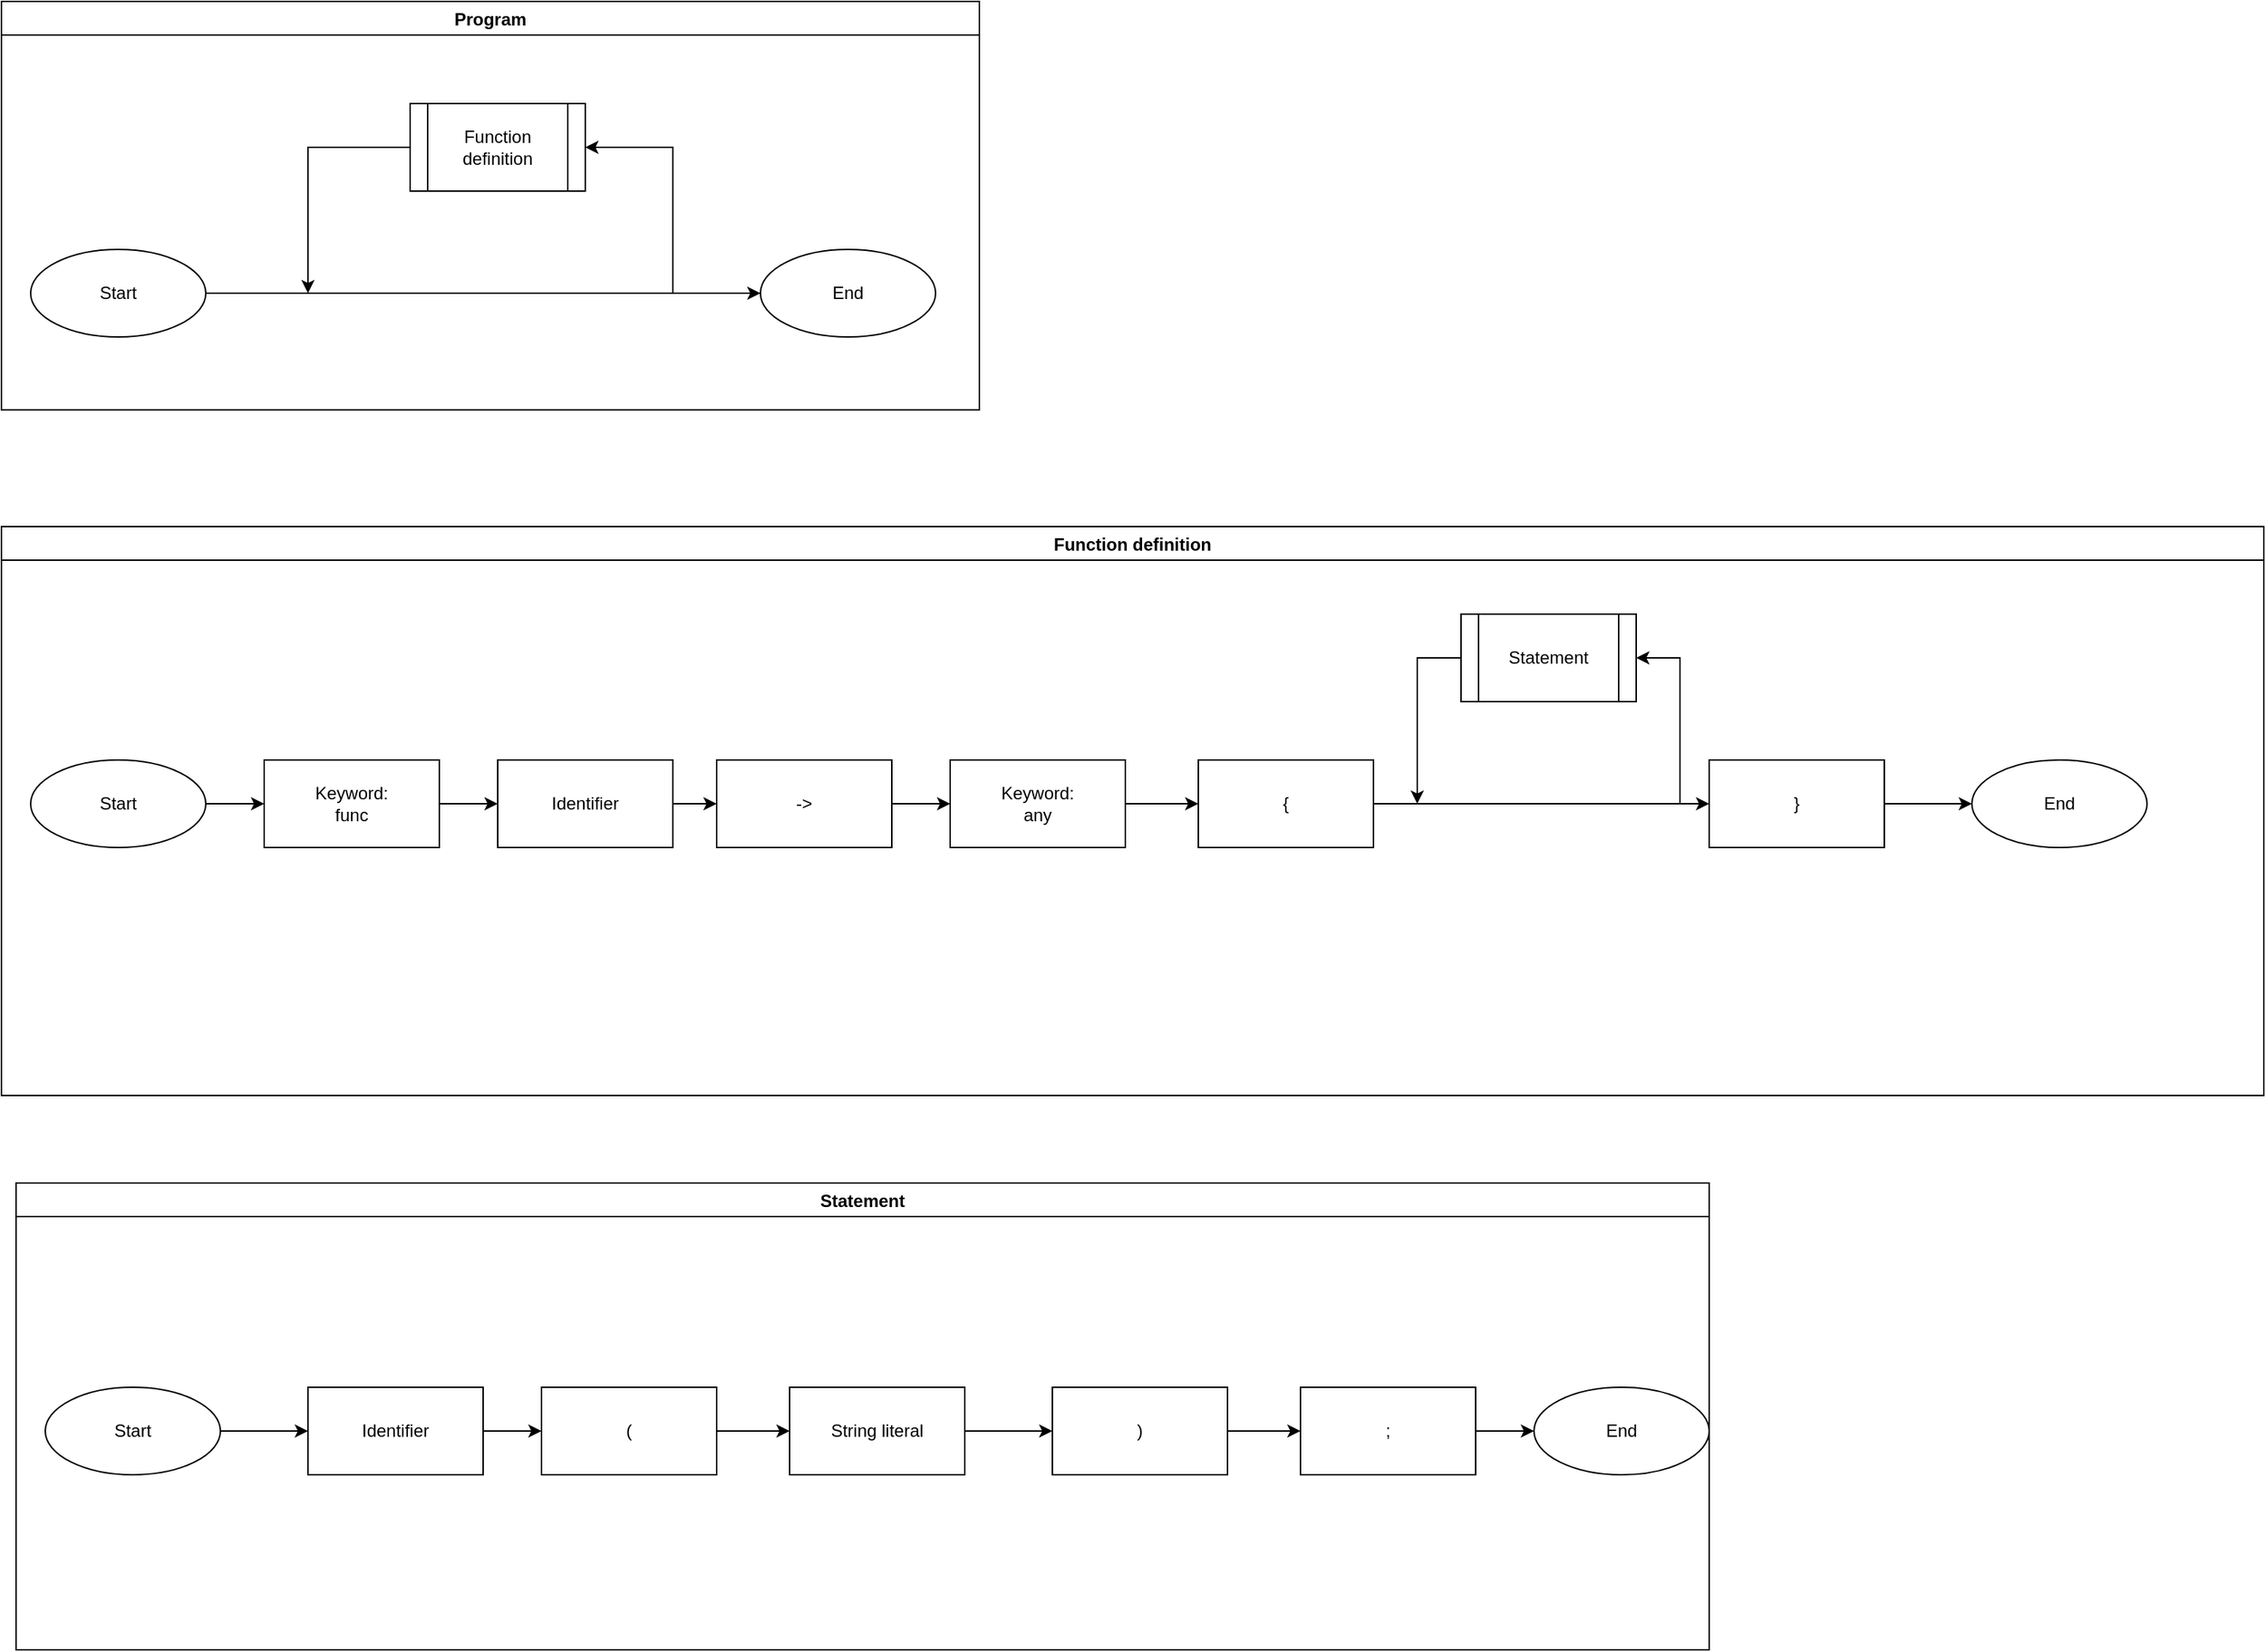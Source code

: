 <mxfile version="17.2.4" type="device"><diagram id="M0PS-NhBc5Xg16uzbU9-" name="Page-1"><mxGraphModel dx="1422" dy="1305" grid="1" gridSize="10" guides="1" tooltips="1" connect="1" arrows="1" fold="1" page="0" pageScale="1" pageWidth="850" pageHeight="1100" math="0" shadow="0"><root><mxCell id="0"/><mxCell id="1" parent="0"/><mxCell id="LTU67oCCIknFaefxPLlb-7" value="Program" style="swimlane;" vertex="1" parent="1"><mxGeometry x="80" y="-130" width="670" height="280" as="geometry"/></mxCell><mxCell id="yKQ0YBJezW6EJ5LA8lcD-2" value="Start" style="ellipse;whiteSpace=wrap;html=1;" parent="LTU67oCCIknFaefxPLlb-7" vertex="1"><mxGeometry x="20" y="170" width="120" height="60" as="geometry"/></mxCell><mxCell id="yKQ0YBJezW6EJ5LA8lcD-3" value="End" style="ellipse;whiteSpace=wrap;html=1;" parent="LTU67oCCIknFaefxPLlb-7" vertex="1"><mxGeometry x="520" y="170" width="120" height="60" as="geometry"/></mxCell><mxCell id="LTU67oCCIknFaefxPLlb-2" style="edgeStyle=orthogonalEdgeStyle;rounded=0;orthogonalLoop=1;jettySize=auto;html=1;exitX=1;exitY=0.5;exitDx=0;exitDy=0;" edge="1" parent="LTU67oCCIknFaefxPLlb-7" source="yKQ0YBJezW6EJ5LA8lcD-2" target="yKQ0YBJezW6EJ5LA8lcD-3"><mxGeometry relative="1" as="geometry"/></mxCell><mxCell id="LTU67oCCIknFaefxPLlb-4" style="edgeStyle=elbowEdgeStyle;rounded=0;orthogonalLoop=1;jettySize=auto;html=1;exitX=0;exitY=0.5;exitDx=0;exitDy=0;elbow=vertical;" edge="1" parent="LTU67oCCIknFaefxPLlb-7" source="LTU67oCCIknFaefxPLlb-1"><mxGeometry relative="1" as="geometry"><mxPoint x="210" y="200" as="targetPoint"/><Array as="points"><mxPoint x="160" y="100"/><mxPoint x="270" y="100"/></Array></mxGeometry></mxCell><mxCell id="LTU67oCCIknFaefxPLlb-1" value="Function&lt;br&gt;definition" style="shape=process;whiteSpace=wrap;html=1;backgroundOutline=1;" vertex="1" parent="LTU67oCCIknFaefxPLlb-7"><mxGeometry x="280" y="70" width="120" height="60" as="geometry"/></mxCell><mxCell id="LTU67oCCIknFaefxPLlb-3" value="" style="endArrow=classic;html=1;rounded=0;entryX=1;entryY=0.5;entryDx=0;entryDy=0;edgeStyle=elbowEdgeStyle;" edge="1" parent="LTU67oCCIknFaefxPLlb-7" target="LTU67oCCIknFaefxPLlb-1"><mxGeometry width="50" height="50" relative="1" as="geometry"><mxPoint x="460" y="200" as="sourcePoint"/><mxPoint x="500" y="110" as="targetPoint"/><Array as="points"><mxPoint x="460" y="150"/></Array></mxGeometry></mxCell><mxCell id="LTU67oCCIknFaefxPLlb-8" value="Function definition" style="swimlane;" vertex="1" parent="1"><mxGeometry x="80" y="230" width="1550" height="390" as="geometry"/></mxCell><mxCell id="LTU67oCCIknFaefxPLlb-30" value="" style="edgeStyle=elbowEdgeStyle;rounded=0;orthogonalLoop=1;jettySize=auto;html=1;" edge="1" parent="LTU67oCCIknFaefxPLlb-8" source="LTU67oCCIknFaefxPLlb-9" target="LTU67oCCIknFaefxPLlb-15"><mxGeometry relative="1" as="geometry"/></mxCell><mxCell id="LTU67oCCIknFaefxPLlb-9" value="Start" style="ellipse;whiteSpace=wrap;html=1;" vertex="1" parent="LTU67oCCIknFaefxPLlb-8"><mxGeometry x="20" y="160" width="120" height="60" as="geometry"/></mxCell><mxCell id="LTU67oCCIknFaefxPLlb-10" value="End" style="ellipse;whiteSpace=wrap;html=1;" vertex="1" parent="LTU67oCCIknFaefxPLlb-8"><mxGeometry x="1350" y="160" width="120" height="60" as="geometry"/></mxCell><mxCell id="LTU67oCCIknFaefxPLlb-17" value="" style="edgeStyle=elbowEdgeStyle;rounded=0;orthogonalLoop=1;jettySize=auto;elbow=vertical;html=1;" edge="1" parent="LTU67oCCIknFaefxPLlb-8" source="LTU67oCCIknFaefxPLlb-15" target="LTU67oCCIknFaefxPLlb-16"><mxGeometry relative="1" as="geometry"/></mxCell><mxCell id="LTU67oCCIknFaefxPLlb-15" value="Keyword:&lt;br&gt;func" style="rounded=0;whiteSpace=wrap;html=1;" vertex="1" parent="LTU67oCCIknFaefxPLlb-8"><mxGeometry x="180" y="160" width="120" height="60" as="geometry"/></mxCell><mxCell id="LTU67oCCIknFaefxPLlb-19" value="" style="edgeStyle=elbowEdgeStyle;rounded=0;orthogonalLoop=1;jettySize=auto;elbow=vertical;html=1;" edge="1" parent="LTU67oCCIknFaefxPLlb-8" source="LTU67oCCIknFaefxPLlb-16" target="LTU67oCCIknFaefxPLlb-18"><mxGeometry relative="1" as="geometry"/></mxCell><mxCell id="LTU67oCCIknFaefxPLlb-16" value="Identifier" style="rounded=0;whiteSpace=wrap;html=1;" vertex="1" parent="LTU67oCCIknFaefxPLlb-8"><mxGeometry x="340" y="160" width="120" height="60" as="geometry"/></mxCell><mxCell id="LTU67oCCIknFaefxPLlb-21" value="" style="edgeStyle=elbowEdgeStyle;rounded=0;orthogonalLoop=1;jettySize=auto;elbow=vertical;html=1;" edge="1" parent="LTU67oCCIknFaefxPLlb-8" source="LTU67oCCIknFaefxPLlb-18" target="LTU67oCCIknFaefxPLlb-20"><mxGeometry relative="1" as="geometry"/></mxCell><mxCell id="LTU67oCCIknFaefxPLlb-18" value="-&amp;gt;" style="rounded=0;whiteSpace=wrap;html=1;" vertex="1" parent="LTU67oCCIknFaefxPLlb-8"><mxGeometry x="490" y="160" width="120" height="60" as="geometry"/></mxCell><mxCell id="LTU67oCCIknFaefxPLlb-42" value="" style="edgeStyle=elbowEdgeStyle;rounded=0;orthogonalLoop=1;jettySize=auto;html=1;" edge="1" parent="LTU67oCCIknFaefxPLlb-8" source="LTU67oCCIknFaefxPLlb-20" target="LTU67oCCIknFaefxPLlb-22"><mxGeometry relative="1" as="geometry"/></mxCell><mxCell id="LTU67oCCIknFaefxPLlb-20" value="Keyword:&lt;br&gt;any" style="rounded=0;whiteSpace=wrap;html=1;" vertex="1" parent="LTU67oCCIknFaefxPLlb-8"><mxGeometry x="650" y="160" width="120" height="60" as="geometry"/></mxCell><mxCell id="LTU67oCCIknFaefxPLlb-25" style="edgeStyle=elbowEdgeStyle;rounded=0;orthogonalLoop=1;jettySize=auto;elbow=vertical;html=1;exitX=1;exitY=0.5;exitDx=0;exitDy=0;" edge="1" parent="LTU67oCCIknFaefxPLlb-8" source="LTU67oCCIknFaefxPLlb-22" target="LTU67oCCIknFaefxPLlb-24"><mxGeometry relative="1" as="geometry"/></mxCell><mxCell id="LTU67oCCIknFaefxPLlb-22" value="{" style="rounded=0;whiteSpace=wrap;html=1;" vertex="1" parent="LTU67oCCIknFaefxPLlb-8"><mxGeometry x="820" y="160" width="120" height="60" as="geometry"/></mxCell><mxCell id="LTU67oCCIknFaefxPLlb-23" value="Statement" style="shape=process;whiteSpace=wrap;html=1;backgroundOutline=1;" vertex="1" parent="LTU67oCCIknFaefxPLlb-8"><mxGeometry x="1000" y="60" width="120" height="60" as="geometry"/></mxCell><mxCell id="LTU67oCCIknFaefxPLlb-28" value="" style="edgeStyle=elbowEdgeStyle;rounded=0;orthogonalLoop=1;jettySize=auto;html=1;" edge="1" parent="LTU67oCCIknFaefxPLlb-8" source="LTU67oCCIknFaefxPLlb-24" target="LTU67oCCIknFaefxPLlb-10"><mxGeometry relative="1" as="geometry"/></mxCell><mxCell id="LTU67oCCIknFaefxPLlb-24" value="}" style="rounded=0;whiteSpace=wrap;html=1;" vertex="1" parent="LTU67oCCIknFaefxPLlb-8"><mxGeometry x="1170" y="160" width="120" height="60" as="geometry"/></mxCell><mxCell id="LTU67oCCIknFaefxPLlb-26" value="" style="endArrow=classic;html=1;rounded=0;entryX=1;entryY=0.5;entryDx=0;entryDy=0;edgeStyle=elbowEdgeStyle;" edge="1" parent="LTU67oCCIknFaefxPLlb-8" target="LTU67oCCIknFaefxPLlb-23"><mxGeometry width="50" height="50" relative="1" as="geometry"><mxPoint x="1150" y="190" as="sourcePoint"/><mxPoint x="1020" y="140" as="targetPoint"/><Array as="points"><mxPoint x="1150" y="140"/></Array></mxGeometry></mxCell><mxCell id="LTU67oCCIknFaefxPLlb-27" value="" style="endArrow=classic;html=1;rounded=0;exitX=0;exitY=0.5;exitDx=0;exitDy=0;edgeStyle=elbowEdgeStyle;" edge="1" parent="LTU67oCCIknFaefxPLlb-8" source="LTU67oCCIknFaefxPLlb-23"><mxGeometry width="50" height="50" relative="1" as="geometry"><mxPoint x="990" y="200" as="sourcePoint"/><mxPoint x="970" y="190" as="targetPoint"/><Array as="points"><mxPoint x="970" y="140"/></Array></mxGeometry></mxCell><mxCell id="LTU67oCCIknFaefxPLlb-29" value="Statement" style="swimlane;" vertex="1" parent="1"><mxGeometry x="90" y="680" width="1160" height="320" as="geometry"/></mxCell><mxCell id="LTU67oCCIknFaefxPLlb-37" value="" style="edgeStyle=elbowEdgeStyle;rounded=0;orthogonalLoop=1;jettySize=auto;html=1;" edge="1" parent="LTU67oCCIknFaefxPLlb-29" source="LTU67oCCIknFaefxPLlb-31" target="LTU67oCCIknFaefxPLlb-33"><mxGeometry relative="1" as="geometry"/></mxCell><mxCell id="LTU67oCCIknFaefxPLlb-31" value="Start" style="ellipse;whiteSpace=wrap;html=1;" vertex="1" parent="LTU67oCCIknFaefxPLlb-29"><mxGeometry x="20" y="140" width="120" height="60" as="geometry"/></mxCell><mxCell id="LTU67oCCIknFaefxPLlb-38" value="" style="edgeStyle=elbowEdgeStyle;rounded=0;orthogonalLoop=1;jettySize=auto;html=1;" edge="1" parent="LTU67oCCIknFaefxPLlb-29" source="LTU67oCCIknFaefxPLlb-33" target="LTU67oCCIknFaefxPLlb-34"><mxGeometry relative="1" as="geometry"/></mxCell><mxCell id="LTU67oCCIknFaefxPLlb-33" value="Identifier" style="rounded=0;whiteSpace=wrap;html=1;" vertex="1" parent="LTU67oCCIknFaefxPLlb-29"><mxGeometry x="200" y="140" width="120" height="60" as="geometry"/></mxCell><mxCell id="LTU67oCCIknFaefxPLlb-39" value="" style="edgeStyle=elbowEdgeStyle;rounded=0;orthogonalLoop=1;jettySize=auto;html=1;" edge="1" parent="LTU67oCCIknFaefxPLlb-29" source="LTU67oCCIknFaefxPLlb-34" target="LTU67oCCIknFaefxPLlb-36"><mxGeometry relative="1" as="geometry"/></mxCell><mxCell id="LTU67oCCIknFaefxPLlb-34" value="(" style="rounded=0;whiteSpace=wrap;html=1;" vertex="1" parent="LTU67oCCIknFaefxPLlb-29"><mxGeometry x="360" y="140" width="120" height="60" as="geometry"/></mxCell><mxCell id="LTU67oCCIknFaefxPLlb-41" value="" style="edgeStyle=elbowEdgeStyle;rounded=0;orthogonalLoop=1;jettySize=auto;html=1;" edge="1" parent="LTU67oCCIknFaefxPLlb-29" source="LTU67oCCIknFaefxPLlb-35" target="LTU67oCCIknFaefxPLlb-44"><mxGeometry relative="1" as="geometry"><mxPoint x="880" y="170.0" as="targetPoint"/></mxGeometry></mxCell><mxCell id="LTU67oCCIknFaefxPLlb-35" value=")" style="rounded=0;whiteSpace=wrap;html=1;" vertex="1" parent="LTU67oCCIknFaefxPLlb-29"><mxGeometry x="710" y="140" width="120" height="60" as="geometry"/></mxCell><mxCell id="LTU67oCCIknFaefxPLlb-36" value="String literal" style="rounded=0;whiteSpace=wrap;html=1;" vertex="1" parent="LTU67oCCIknFaefxPLlb-29"><mxGeometry x="530" y="140" width="120" height="60" as="geometry"/></mxCell><mxCell id="LTU67oCCIknFaefxPLlb-40" style="edgeStyle=elbowEdgeStyle;rounded=0;orthogonalLoop=1;jettySize=auto;html=1;" edge="1" parent="LTU67oCCIknFaefxPLlb-29" source="LTU67oCCIknFaefxPLlb-36" target="LTU67oCCIknFaefxPLlb-35"><mxGeometry relative="1" as="geometry"><mxPoint x="680" y="170" as="targetPoint"/></mxGeometry></mxCell><mxCell id="LTU67oCCIknFaefxPLlb-43" value="End" style="ellipse;whiteSpace=wrap;html=1;" vertex="1" parent="LTU67oCCIknFaefxPLlb-29"><mxGeometry x="1040" y="140" width="120" height="60" as="geometry"/></mxCell><mxCell id="LTU67oCCIknFaefxPLlb-45" value="" style="edgeStyle=elbowEdgeStyle;rounded=0;orthogonalLoop=1;jettySize=auto;html=1;" edge="1" parent="LTU67oCCIknFaefxPLlb-29" source="LTU67oCCIknFaefxPLlb-44" target="LTU67oCCIknFaefxPLlb-43"><mxGeometry relative="1" as="geometry"/></mxCell><mxCell id="LTU67oCCIknFaefxPLlb-44" value=";" style="rounded=0;whiteSpace=wrap;html=1;" vertex="1" parent="LTU67oCCIknFaefxPLlb-29"><mxGeometry x="880" y="140" width="120" height="60" as="geometry"/></mxCell></root></mxGraphModel></diagram></mxfile>